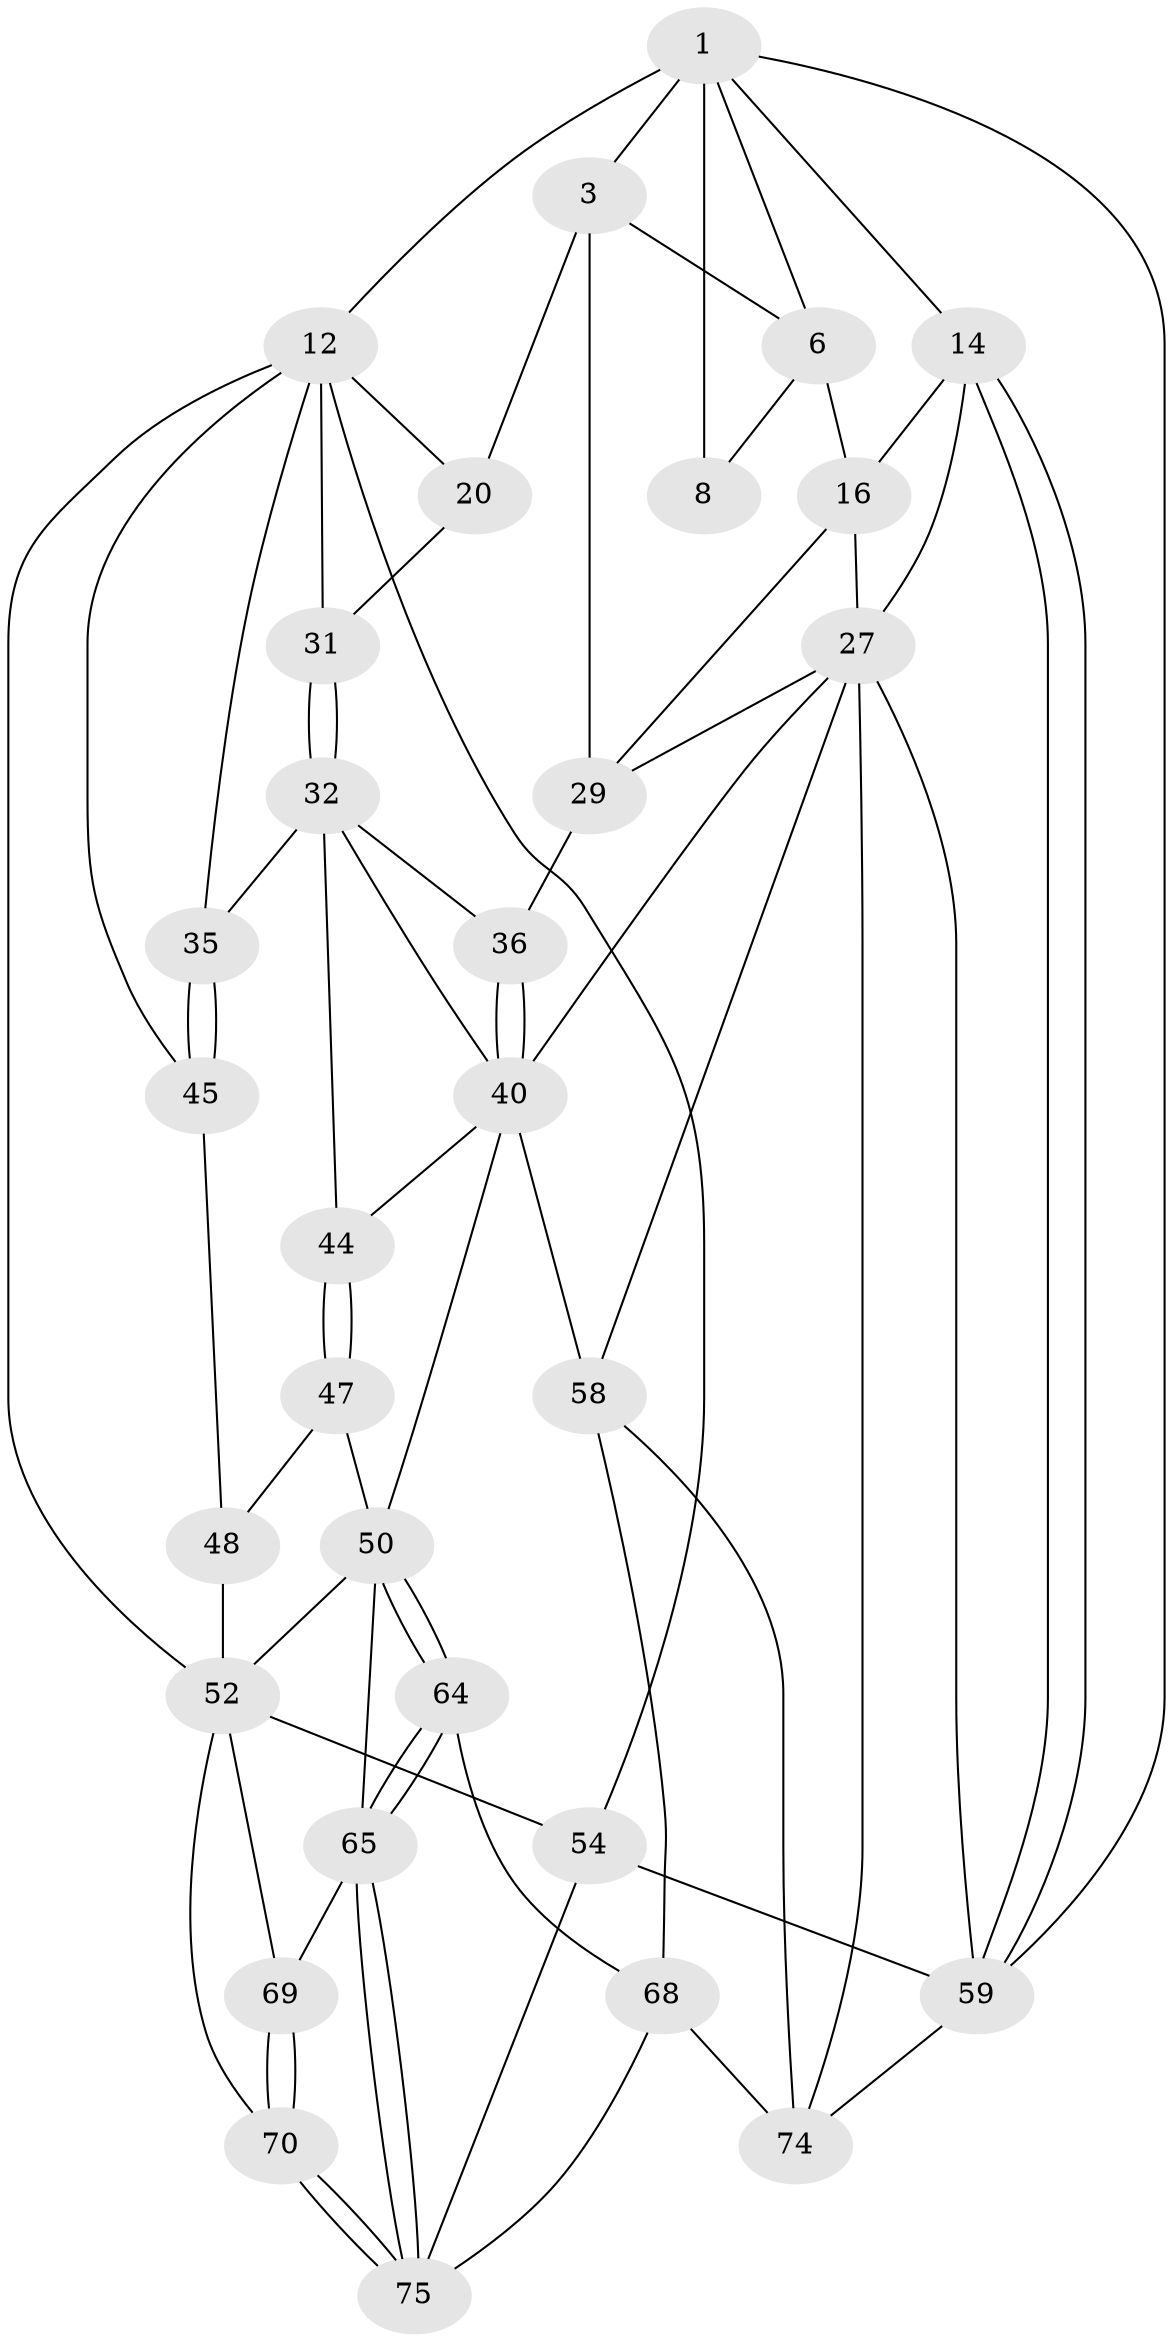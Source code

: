 // original degree distribution, {3: 0.05063291139240506, 5: 0.5822784810126582, 4: 0.17721518987341772, 6: 0.189873417721519}
// Generated by graph-tools (version 1.1) at 2025/21/03/04/25 18:21:32]
// undirected, 31 vertices, 73 edges
graph export_dot {
graph [start="1"]
  node [color=gray90,style=filled];
  1 [pos="+0.5826444168962694+0",super="+2+9"];
  3 [pos="+0.3690278345312654+0.09863258922067429",super="+4"];
  6 [pos="+0.502879622261607+0.164587172256942",super="+7"];
  8 [pos="+0.5750711174258163+0.018335087027428174"];
  12 [pos="+0+0",super="+17"];
  14 [pos="+1+0.2981912743518136",super="+15"];
  16 [pos="+0.7381549181276222+0.17034632202888042",super="+22"];
  20 [pos="+0.23667357783935716+0.18781954766680214",super="+21"];
  27 [pos="+0.7376792055958887+0.3389212769477013",super="+28"];
  29 [pos="+0.594013852038027+0.32741564255974187",super="+30"];
  31 [pos="+0.2714511888512234+0.31947068726791344"];
  32 [pos="+0.2693931611810975+0.33370410183777466",super="+33"];
  35 [pos="+0.1907230284220665+0.37603078060677725"];
  36 [pos="+0.46078965391537036+0.33993083098065363",super="+37"];
  40 [pos="+0.4745876090548335+0.44146537497725835",super="+42"];
  44 [pos="+0.2665939746831757+0.401177965897435"];
  45 [pos="+0.07912968926208774+0.40725572639905416"];
  47 [pos="+0.263377261663031+0.5048785749347988"];
  48 [pos="+0.16890944091650076+0.48950897536059756"];
  50 [pos="+0.38136733348874696+0.5739931640818694",super="+51"];
  52 [pos="+0+0.4577267466182877",super="+55+53"];
  54 [pos="+0+1"];
  58 [pos="+0.6367090929630842+0.620102932341061",super="+67"];
  59 [pos="+1+0.4378934190121131",super="+63"];
  64 [pos="+0.3801830998714738+0.754875658733669"];
  65 [pos="+0.3161737566148849+0.7999222023409309",super="+66"];
  68 [pos="+0.495103365732676+0.7729570077592938",super="+77"];
  69 [pos="+0.09222714187544548+0.703756618173136"];
  70 [pos="+0.07760158819992738+0.7645687444960664"];
  74 [pos="+0.5747293848197162+0.8440990541494445",super="+76"];
  75 [pos="+0.22395410305933028+0.9721764222752174",super="+78"];
  1 -- 3;
  1 -- 12 [weight=2];
  1 -- 6;
  1 -- 8;
  1 -- 14;
  1 -- 59;
  3 -- 6;
  3 -- 20;
  3 -- 29;
  6 -- 8;
  6 -- 16 [weight=2];
  12 -- 54;
  12 -- 35;
  12 -- 20;
  12 -- 52;
  12 -- 45;
  12 -- 31;
  14 -- 59;
  14 -- 59;
  14 -- 16;
  14 -- 27;
  16 -- 27 [weight=2];
  16 -- 29;
  20 -- 31;
  27 -- 58;
  27 -- 40;
  27 -- 59 [weight=3];
  27 -- 74;
  27 -- 29;
  29 -- 36;
  31 -- 32;
  31 -- 32;
  32 -- 35;
  32 -- 44;
  32 -- 36;
  32 -- 40;
  35 -- 45;
  35 -- 45;
  36 -- 40;
  36 -- 40;
  40 -- 50;
  40 -- 58;
  40 -- 44;
  44 -- 47;
  44 -- 47;
  45 -- 48;
  47 -- 48;
  47 -- 50;
  48 -- 52;
  50 -- 64;
  50 -- 64;
  50 -- 65;
  50 -- 52;
  52 -- 69;
  52 -- 54;
  52 -- 70;
  54 -- 75;
  54 -- 59;
  58 -- 68;
  58 -- 74;
  59 -- 74;
  64 -- 65;
  64 -- 65;
  64 -- 68;
  65 -- 75;
  65 -- 75;
  65 -- 69;
  68 -- 75;
  68 -- 74;
  69 -- 70;
  69 -- 70;
  70 -- 75;
  70 -- 75;
}
